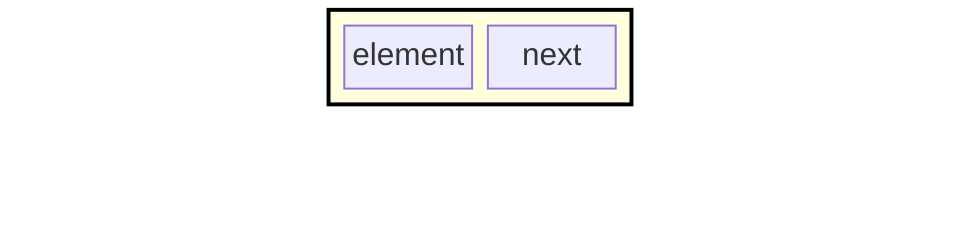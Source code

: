 block-beta
    columns 3
    %%newnode(("new_node"))
    space
    block:node
        element
        next
    end
    space
    space
    %%T(("'t'"))
    

    style node fill:#Ffd,stroke:#000,stroke-width:2px